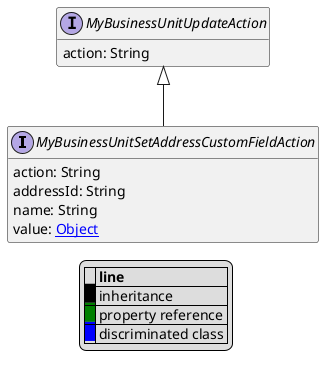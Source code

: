 @startuml

hide empty fields
hide empty methods
legend
|= |= line |
|<back:black>   </back>| inheritance |
|<back:green>   </back>| property reference |
|<back:blue>   </back>| discriminated class |
endlegend
interface MyBusinessUnitSetAddressCustomFieldAction [[MyBusinessUnitSetAddressCustomFieldAction.svg]] extends MyBusinessUnitUpdateAction {
    action: String
    addressId: String
    name: String
    value: [[Object.svg Object]]
}
interface MyBusinessUnitUpdateAction [[MyBusinessUnitUpdateAction.svg]]  {
    action: String
}





@enduml
